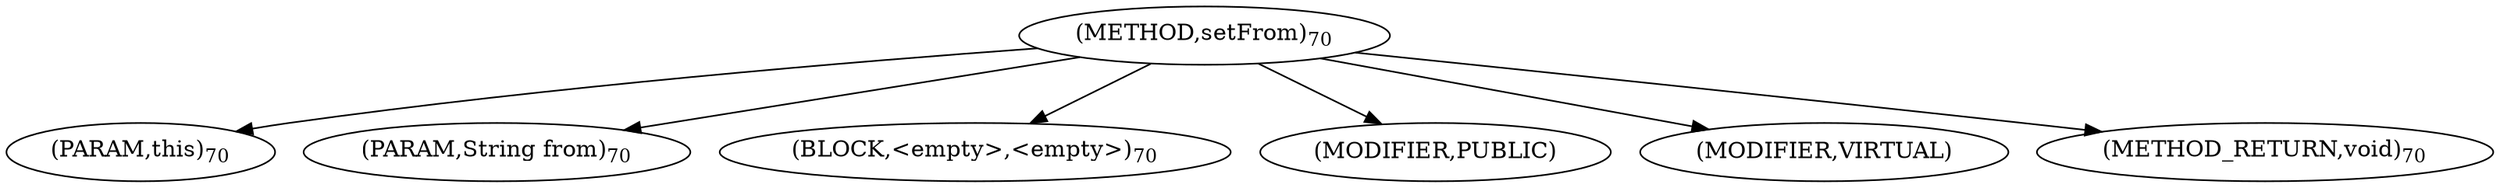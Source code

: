 digraph "setFrom" {  
"20" [label = <(METHOD,setFrom)<SUB>70</SUB>> ]
"21" [label = <(PARAM,this)<SUB>70</SUB>> ]
"22" [label = <(PARAM,String from)<SUB>70</SUB>> ]
"23" [label = <(BLOCK,&lt;empty&gt;,&lt;empty&gt;)<SUB>70</SUB>> ]
"24" [label = <(MODIFIER,PUBLIC)> ]
"25" [label = <(MODIFIER,VIRTUAL)> ]
"26" [label = <(METHOD_RETURN,void)<SUB>70</SUB>> ]
  "20" -> "21" 
  "20" -> "22" 
  "20" -> "23" 
  "20" -> "24" 
  "20" -> "25" 
  "20" -> "26" 
}
